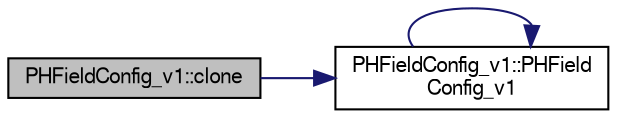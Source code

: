 digraph "PHFieldConfig_v1::clone"
{
  bgcolor="transparent";
  edge [fontname="FreeSans",fontsize="10",labelfontname="FreeSans",labelfontsize="10"];
  node [fontname="FreeSans",fontsize="10",shape=record];
  rankdir="LR";
  Node1 [label="PHFieldConfig_v1::clone",height=0.2,width=0.4,color="black", fillcolor="grey75", style="filled" fontcolor="black"];
  Node1 -> Node2 [color="midnightblue",fontsize="10",style="solid",fontname="FreeSans"];
  Node2 [label="PHFieldConfig_v1::PHField\lConfig_v1",height=0.2,width=0.4,color="black",URL="$d5/d59/classPHFieldConfig__v1.html#a6be806263ab75acc4a08877ca57350ee",tooltip="default constructor for ROOT file IO "];
  Node2 -> Node2 [color="midnightblue",fontsize="10",style="solid",fontname="FreeSans"];
}
